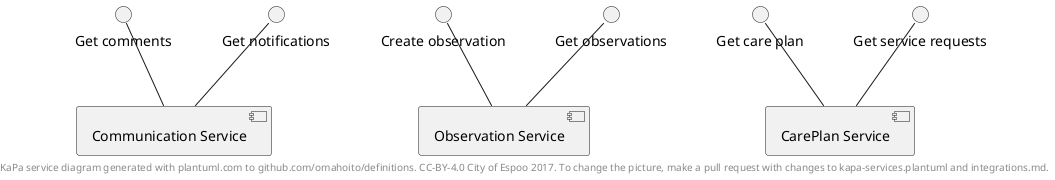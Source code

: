 @startuml
footer
KaPa service diagram generated with plantuml.com to github.com/omahoito/definitions. \
CC-BY-4.0 City of Espoo 2017. \
To change the picture, make a pull request with changes to kapa-services.plantuml and integrations.md.
endfooter

component "CarePlan Service" as CarePlan
interface "Get service requests" as servicerequests
interface "Get care plan" as careplan

CarePlan -up- servicerequests
CarePlan -up- careplan

component "Observation Service" as Observation
interface "Get observations" as getobs
interface "Create observation" as createobs

Observation -up- getobs
Observation -up- createobs

component "Communication Service" as Communication
interface "Get notifications" as notifications
interface "Get comments" as comments

Communication -up- notifications
Communication -up- comments

@enduml
